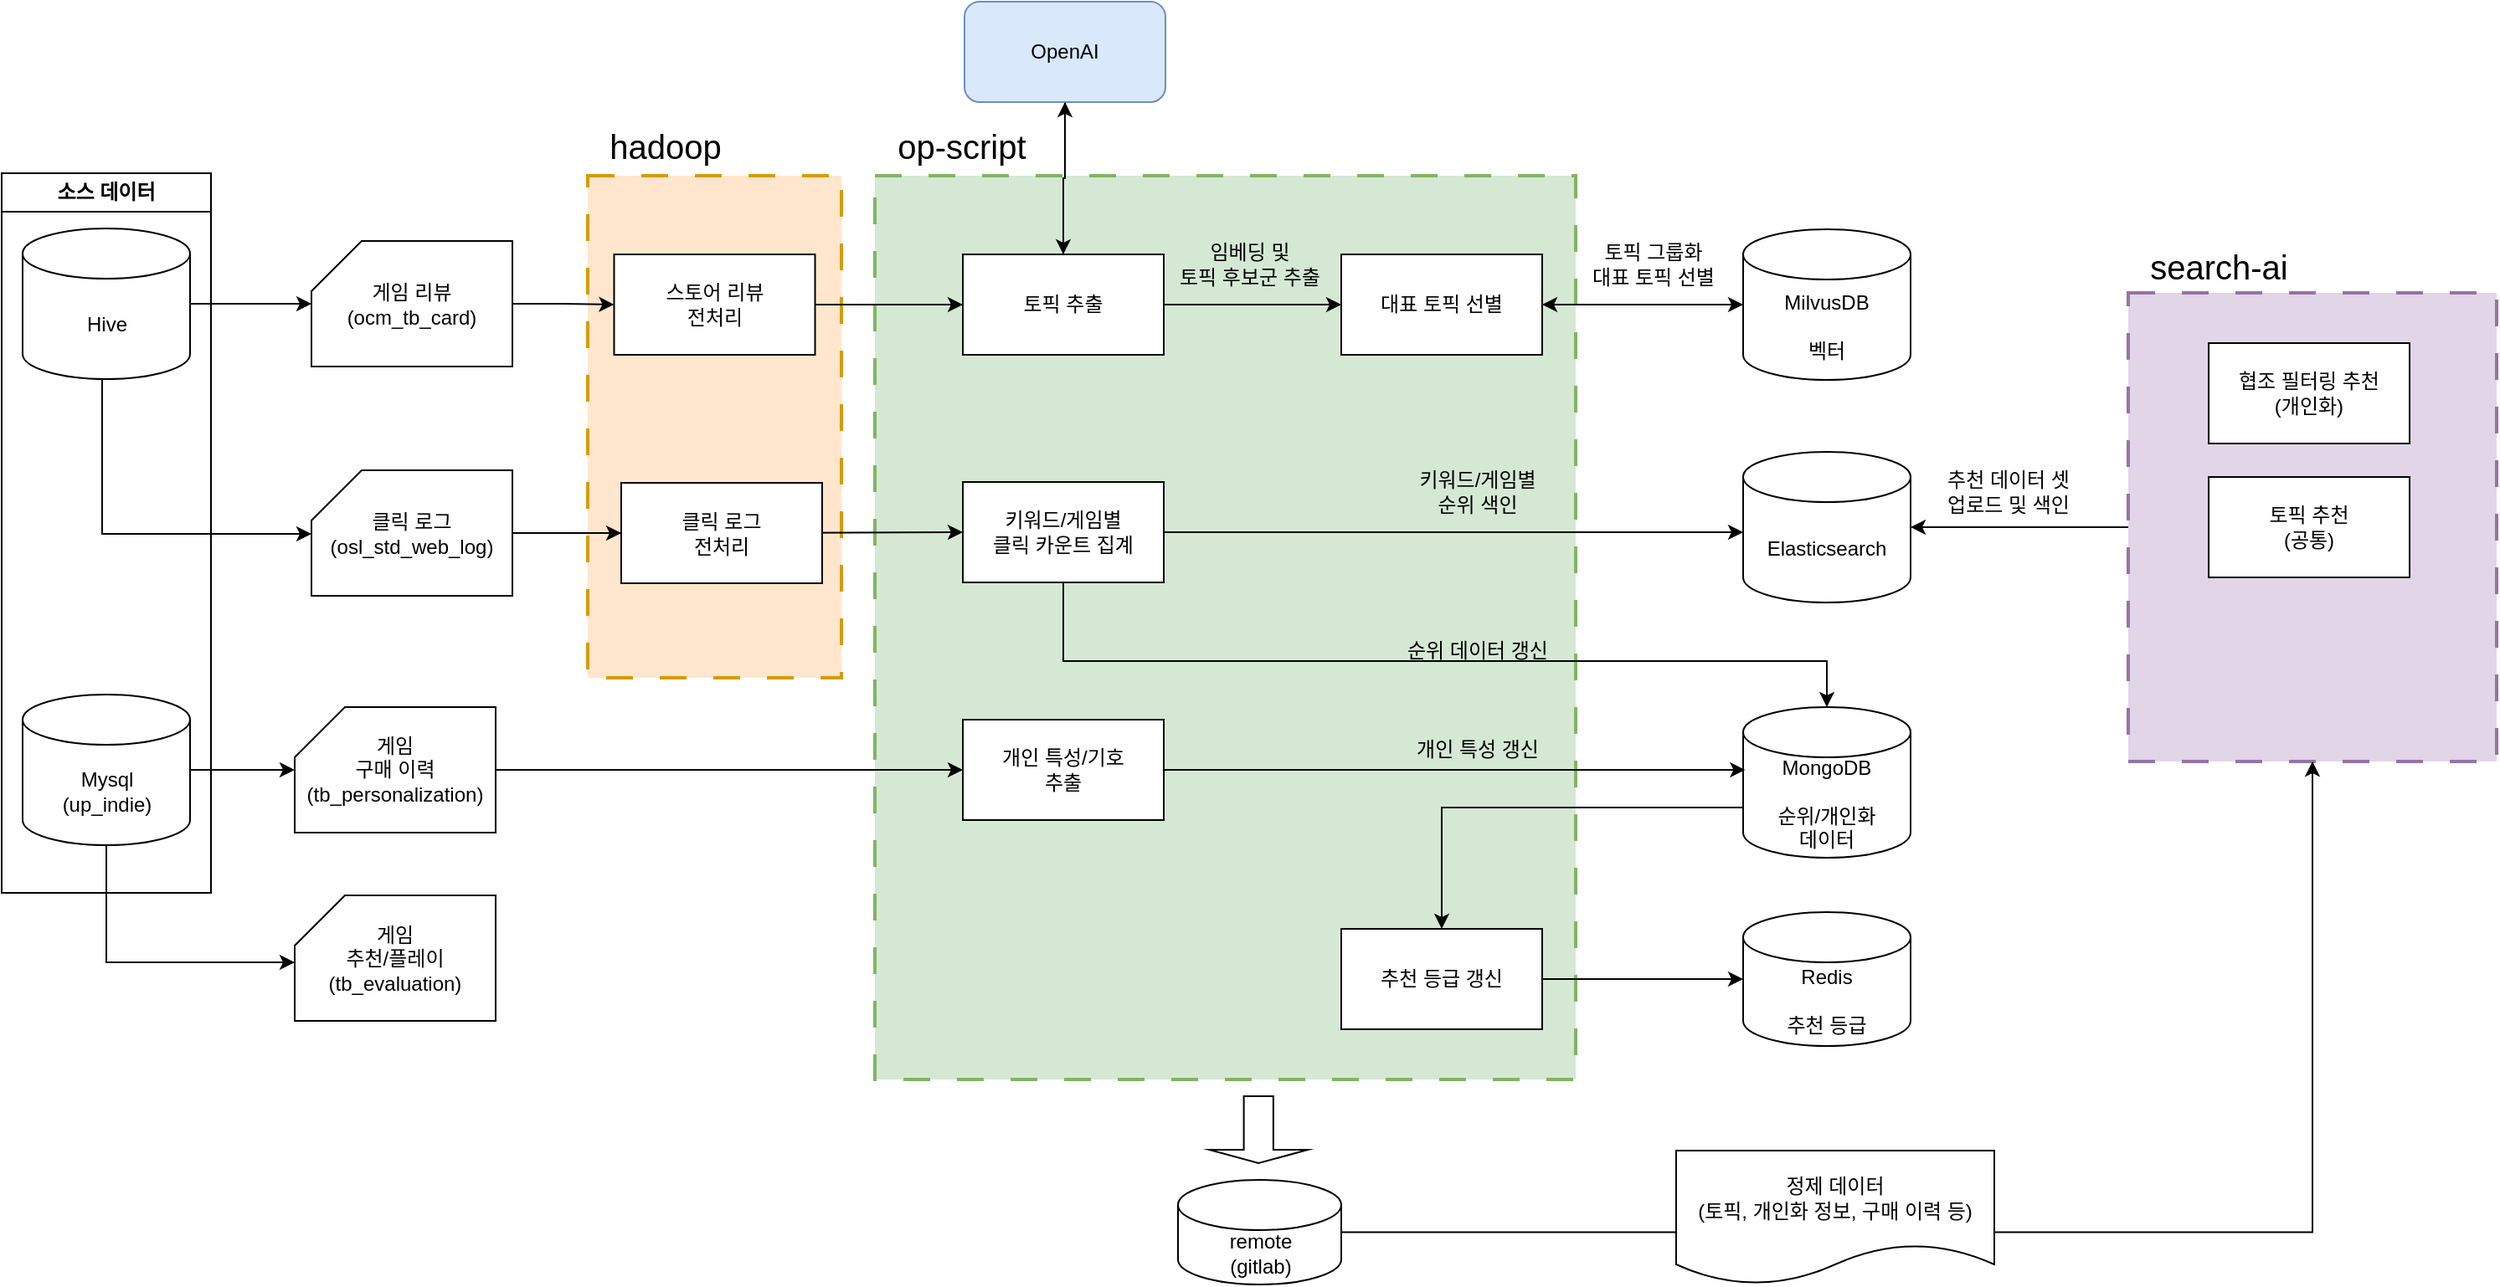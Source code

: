 <mxfile version="24.4.10" type="github">
  <diagram name="페이지-1" id="Xo60WXhOqq1Zgk5UR2Bl">
    <mxGraphModel dx="10771" dy="-413" grid="1" gridSize="10" guides="1" tooltips="1" connect="1" arrows="1" fold="1" page="1" pageScale="1" pageWidth="827" pageHeight="1169" math="0" shadow="0">
      <root>
        <mxCell id="0" />
        <mxCell id="1" parent="0" />
        <mxCell id="Ovc67wZVUR7TIE0coFnu-1" value="&lt;font style=&quot;font-size: 20px;&quot;&gt;&amp;nbsp; hadoop&lt;br&gt;&lt;br&gt;&lt;br&gt;&lt;br&gt;&lt;br&gt;&lt;br&gt;&lt;br&gt;&lt;br&gt;&lt;br&gt;&lt;br&gt;&lt;br&gt;&lt;br&gt;&lt;br&gt;&lt;br&gt;&lt;br&gt;&lt;/font&gt;" style="rounded=0;whiteSpace=wrap;html=1;dashed=1;dashPattern=8 8;strokeWidth=2;align=left;fillColor=#ffe6cc;strokeColor=#d79b00;" vertex="1" parent="1">
          <mxGeometry x="-8140" y="2200" width="151.5" height="300" as="geometry" />
        </mxCell>
        <mxCell id="Ovc67wZVUR7TIE0coFnu-2" value="&lt;font style=&quot;font-size: 20px;&quot;&gt;&amp;nbsp; op-script&lt;br&gt;&lt;br&gt;&lt;br&gt;&lt;br&gt;&lt;br&gt;&lt;br&gt;&lt;br&gt;&lt;br&gt;&lt;br&gt;&lt;br&gt;&lt;br&gt;&lt;br&gt;&lt;br&gt;&lt;br&gt;&lt;br&gt;&lt;br&gt;&lt;br&gt;&lt;br&gt;&lt;br&gt;&lt;br&gt;&lt;br&gt;&lt;br&gt;&lt;br&gt;&lt;br&gt;&lt;br&gt;&lt;/font&gt;" style="rounded=0;whiteSpace=wrap;html=1;dashed=1;dashPattern=8 8;strokeWidth=2;align=left;fillColor=#d5e8d4;strokeColor=#82b366;" vertex="1" parent="1">
          <mxGeometry x="-7968.5" y="2200" width="418.5" height="540" as="geometry" />
        </mxCell>
        <mxCell id="Ovc67wZVUR7TIE0coFnu-3" style="edgeStyle=orthogonalEdgeStyle;rounded=0;orthogonalLoop=1;jettySize=auto;html=1;entryX=1;entryY=0.5;entryDx=0;entryDy=0;" edge="1" parent="1" source="Ovc67wZVUR7TIE0coFnu-4" target="Ovc67wZVUR7TIE0coFnu-30">
          <mxGeometry relative="1" as="geometry" />
        </mxCell>
        <mxCell id="Ovc67wZVUR7TIE0coFnu-4" value="MilvusDB&lt;br&gt;&lt;br&gt;벡터" style="shape=cylinder3;whiteSpace=wrap;html=1;boundedLbl=1;backgroundOutline=1;size=15;" vertex="1" parent="1">
          <mxGeometry x="-7450" y="2232" width="100" height="90" as="geometry" />
        </mxCell>
        <mxCell id="Ovc67wZVUR7TIE0coFnu-5" value="&lt;font style=&quot;font-size: 20px;&quot;&gt;&amp;nbsp; search-ai&lt;br&gt;&lt;br&gt;&lt;br&gt;&lt;br&gt;&lt;br&gt;&lt;br&gt;&lt;br&gt;&lt;br&gt;&lt;br&gt;&lt;br&gt;&lt;br&gt;&lt;br&gt;&lt;br&gt;&lt;br&gt;&lt;/font&gt;" style="rounded=0;whiteSpace=wrap;html=1;dashed=1;dashPattern=8 8;strokeWidth=2;align=left;fillColor=#e1d5e7;strokeColor=#9673a6;" vertex="1" parent="1">
          <mxGeometry x="-7220" y="2270" width="220" height="280" as="geometry" />
        </mxCell>
        <mxCell id="Ovc67wZVUR7TIE0coFnu-6" value="소스 데이터" style="swimlane;whiteSpace=wrap;html=1;" vertex="1" parent="1">
          <mxGeometry x="-8490" y="2198.5" width="125" height="430" as="geometry" />
        </mxCell>
        <mxCell id="Ovc67wZVUR7TIE0coFnu-7" value="Hive" style="shape=cylinder3;whiteSpace=wrap;html=1;boundedLbl=1;backgroundOutline=1;size=15;" vertex="1" parent="Ovc67wZVUR7TIE0coFnu-6">
          <mxGeometry x="12.5" y="33" width="100" height="90" as="geometry" />
        </mxCell>
        <mxCell id="Ovc67wZVUR7TIE0coFnu-8" value="Mysql&lt;br&gt;(up_indie)" style="shape=cylinder3;whiteSpace=wrap;html=1;boundedLbl=1;backgroundOutline=1;size=15;" vertex="1" parent="Ovc67wZVUR7TIE0coFnu-6">
          <mxGeometry x="12.5" y="311.5" width="100" height="90" as="geometry" />
        </mxCell>
        <mxCell id="Ovc67wZVUR7TIE0coFnu-9" style="edgeStyle=orthogonalEdgeStyle;rounded=0;orthogonalLoop=1;jettySize=auto;html=1;entryX=0;entryY=0.5;entryDx=0;entryDy=0;" edge="1" parent="1" source="Ovc67wZVUR7TIE0coFnu-11" target="Ovc67wZVUR7TIE0coFnu-27">
          <mxGeometry relative="1" as="geometry" />
        </mxCell>
        <mxCell id="Ovc67wZVUR7TIE0coFnu-10" style="edgeStyle=orthogonalEdgeStyle;rounded=0;orthogonalLoop=1;jettySize=auto;html=1;entryX=0;entryY=0.5;entryDx=0;entryDy=0;" edge="1" parent="1" source="Ovc67wZVUR7TIE0coFnu-11" target="Ovc67wZVUR7TIE0coFnu-44">
          <mxGeometry relative="1" as="geometry" />
        </mxCell>
        <mxCell id="Ovc67wZVUR7TIE0coFnu-11" value="클릭 로그&lt;br&gt;(osl_std_web_log)" style="shape=card;whiteSpace=wrap;html=1;" vertex="1" parent="1">
          <mxGeometry x="-8305" y="2376" width="120" height="75" as="geometry" />
        </mxCell>
        <mxCell id="Ovc67wZVUR7TIE0coFnu-12" style="edgeStyle=orthogonalEdgeStyle;rounded=0;orthogonalLoop=1;jettySize=auto;html=1;" edge="1" parent="1" source="Ovc67wZVUR7TIE0coFnu-46" target="Ovc67wZVUR7TIE0coFnu-24">
          <mxGeometry relative="1" as="geometry" />
        </mxCell>
        <mxCell id="Ovc67wZVUR7TIE0coFnu-13" value="게임 리뷰&lt;br&gt;(ocm_tb_card)" style="shape=card;whiteSpace=wrap;html=1;" vertex="1" parent="1">
          <mxGeometry x="-8305" y="2239" width="120" height="75" as="geometry" />
        </mxCell>
        <mxCell id="Ovc67wZVUR7TIE0coFnu-14" style="edgeStyle=orthogonalEdgeStyle;rounded=0;orthogonalLoop=1;jettySize=auto;html=1;" edge="1" parent="1" source="Ovc67wZVUR7TIE0coFnu-15" target="Ovc67wZVUR7TIE0coFnu-36">
          <mxGeometry relative="1" as="geometry" />
        </mxCell>
        <mxCell id="Ovc67wZVUR7TIE0coFnu-15" value="게임&lt;br&gt;구매 이력&lt;br&gt;(tb_personalization)" style="shape=card;whiteSpace=wrap;html=1;" vertex="1" parent="1">
          <mxGeometry x="-8315" y="2517.5" width="120" height="75" as="geometry" />
        </mxCell>
        <mxCell id="Ovc67wZVUR7TIE0coFnu-16" value="게임 &lt;br&gt;추천/플레이&lt;br&gt;(tb_evaluation)" style="shape=card;whiteSpace=wrap;html=1;" vertex="1" parent="1">
          <mxGeometry x="-8315" y="2630" width="120" height="75" as="geometry" />
        </mxCell>
        <mxCell id="Ovc67wZVUR7TIE0coFnu-17" style="edgeStyle=orthogonalEdgeStyle;rounded=0;orthogonalLoop=1;jettySize=auto;html=1;" edge="1" parent="1" source="Ovc67wZVUR7TIE0coFnu-7" target="Ovc67wZVUR7TIE0coFnu-11">
          <mxGeometry relative="1" as="geometry">
            <Array as="points">
              <mxPoint x="-8430" y="2414" />
            </Array>
          </mxGeometry>
        </mxCell>
        <mxCell id="Ovc67wZVUR7TIE0coFnu-18" style="edgeStyle=orthogonalEdgeStyle;rounded=0;orthogonalLoop=1;jettySize=auto;html=1;" edge="1" parent="1" source="Ovc67wZVUR7TIE0coFnu-8" target="Ovc67wZVUR7TIE0coFnu-15">
          <mxGeometry relative="1" as="geometry" />
        </mxCell>
        <mxCell id="Ovc67wZVUR7TIE0coFnu-19" style="edgeStyle=orthogonalEdgeStyle;rounded=0;orthogonalLoop=1;jettySize=auto;html=1;exitX=0.5;exitY=1;exitDx=0;exitDy=0;exitPerimeter=0;" edge="1" parent="1" source="Ovc67wZVUR7TIE0coFnu-8" target="Ovc67wZVUR7TIE0coFnu-16">
          <mxGeometry relative="1" as="geometry">
            <Array as="points">
              <mxPoint x="-8427" y="2670" />
            </Array>
          </mxGeometry>
        </mxCell>
        <mxCell id="Ovc67wZVUR7TIE0coFnu-20" style="edgeStyle=orthogonalEdgeStyle;rounded=0;orthogonalLoop=1;jettySize=auto;html=1;" edge="1" parent="1" source="Ovc67wZVUR7TIE0coFnu-21" target="Ovc67wZVUR7TIE0coFnu-24">
          <mxGeometry relative="1" as="geometry" />
        </mxCell>
        <mxCell id="Ovc67wZVUR7TIE0coFnu-21" value="OpenAI" style="rounded=1;whiteSpace=wrap;html=1;fillColor=#dae8fc;strokeColor=#6c8ebf;" vertex="1" parent="1">
          <mxGeometry x="-7915" y="2096" width="120" height="60" as="geometry" />
        </mxCell>
        <mxCell id="Ovc67wZVUR7TIE0coFnu-22" style="edgeStyle=orthogonalEdgeStyle;rounded=0;orthogonalLoop=1;jettySize=auto;html=1;entryX=0.5;entryY=1;entryDx=0;entryDy=0;" edge="1" parent="1" source="Ovc67wZVUR7TIE0coFnu-24" target="Ovc67wZVUR7TIE0coFnu-21">
          <mxGeometry relative="1" as="geometry" />
        </mxCell>
        <mxCell id="Ovc67wZVUR7TIE0coFnu-23" style="edgeStyle=orthogonalEdgeStyle;rounded=0;orthogonalLoop=1;jettySize=auto;html=1;" edge="1" parent="1" source="Ovc67wZVUR7TIE0coFnu-24" target="Ovc67wZVUR7TIE0coFnu-30">
          <mxGeometry relative="1" as="geometry" />
        </mxCell>
        <mxCell id="Ovc67wZVUR7TIE0coFnu-24" value="토픽 추출" style="rounded=0;whiteSpace=wrap;html=1;fontSize=12;align=center;" vertex="1" parent="1">
          <mxGeometry x="-7916" y="2247" width="120" height="60" as="geometry" />
        </mxCell>
        <mxCell id="Ovc67wZVUR7TIE0coFnu-25" value="임베딩 및 &lt;br&gt;토픽 후보군 추출" style="text;html=1;strokeColor=none;fillColor=none;align=center;verticalAlign=middle;whiteSpace=wrap;rounded=0;" vertex="1" parent="1">
          <mxGeometry x="-7802.5" y="2220" width="115" height="65" as="geometry" />
        </mxCell>
        <mxCell id="Ovc67wZVUR7TIE0coFnu-26" style="edgeStyle=orthogonalEdgeStyle;rounded=0;orthogonalLoop=1;jettySize=auto;html=1;" edge="1" parent="1" source="Ovc67wZVUR7TIE0coFnu-27" target="Ovc67wZVUR7TIE0coFnu-32">
          <mxGeometry relative="1" as="geometry">
            <Array as="points">
              <mxPoint x="-7856" y="2490" />
              <mxPoint x="-7400" y="2490" />
            </Array>
          </mxGeometry>
        </mxCell>
        <mxCell id="Ovc67wZVUR7TIE0coFnu-27" value="키워드/게임별 &lt;br&gt;클릭 카운트 집계" style="rounded=0;whiteSpace=wrap;html=1;fontSize=12;align=center;" vertex="1" parent="1">
          <mxGeometry x="-7916" y="2383" width="120" height="60" as="geometry" />
        </mxCell>
        <mxCell id="Ovc67wZVUR7TIE0coFnu-28" value="토픽 그룹화&lt;br&gt;대표 토픽 선별" style="text;html=1;strokeColor=none;fillColor=none;align=center;verticalAlign=middle;whiteSpace=wrap;rounded=0;" vertex="1" parent="1">
          <mxGeometry x="-7561.5" y="2220" width="115" height="65" as="geometry" />
        </mxCell>
        <mxCell id="Ovc67wZVUR7TIE0coFnu-29" style="edgeStyle=orthogonalEdgeStyle;rounded=0;orthogonalLoop=1;jettySize=auto;html=1;" edge="1" parent="1" source="Ovc67wZVUR7TIE0coFnu-30" target="Ovc67wZVUR7TIE0coFnu-4">
          <mxGeometry relative="1" as="geometry" />
        </mxCell>
        <mxCell id="Ovc67wZVUR7TIE0coFnu-30" value="대표 토픽 선별" style="rounded=0;whiteSpace=wrap;html=1;fontSize=12;align=center;" vertex="1" parent="1">
          <mxGeometry x="-7690" y="2247" width="120" height="60" as="geometry" />
        </mxCell>
        <mxCell id="Ovc67wZVUR7TIE0coFnu-31" style="edgeStyle=orthogonalEdgeStyle;rounded=0;orthogonalLoop=1;jettySize=auto;html=1;exitX=0;exitY=0;exitDx=0;exitDy=60;exitPerimeter=0;" edge="1" parent="1" source="Ovc67wZVUR7TIE0coFnu-32" target="Ovc67wZVUR7TIE0coFnu-50">
          <mxGeometry relative="1" as="geometry" />
        </mxCell>
        <mxCell id="Ovc67wZVUR7TIE0coFnu-32" value="MongoDB&lt;br&gt;&lt;br&gt;순위/개인화 &lt;br&gt;데이터" style="shape=cylinder3;whiteSpace=wrap;html=1;boundedLbl=1;backgroundOutline=1;size=15;" vertex="1" parent="1">
          <mxGeometry x="-7450" y="2517.5" width="100" height="90" as="geometry" />
        </mxCell>
        <mxCell id="Ovc67wZVUR7TIE0coFnu-33" value="Elasticsearch" style="shape=cylinder3;whiteSpace=wrap;html=1;boundedLbl=1;backgroundOutline=1;size=15;" vertex="1" parent="1">
          <mxGeometry x="-7450" y="2365" width="100" height="90" as="geometry" />
        </mxCell>
        <mxCell id="Ovc67wZVUR7TIE0coFnu-34" style="edgeStyle=orthogonalEdgeStyle;rounded=0;orthogonalLoop=1;jettySize=auto;html=1;" edge="1" parent="1" source="Ovc67wZVUR7TIE0coFnu-7" target="Ovc67wZVUR7TIE0coFnu-13">
          <mxGeometry relative="1" as="geometry" />
        </mxCell>
        <mxCell id="Ovc67wZVUR7TIE0coFnu-35" value="순위 데이터 갱신" style="text;html=1;strokeColor=none;fillColor=none;align=center;verticalAlign=middle;whiteSpace=wrap;rounded=0;" vertex="1" parent="1">
          <mxGeometry x="-7666.5" y="2451" width="115" height="65" as="geometry" />
        </mxCell>
        <mxCell id="Ovc67wZVUR7TIE0coFnu-36" value="개인 특성/기호&lt;br&gt;추출" style="rounded=0;whiteSpace=wrap;html=1;fontSize=12;align=center;" vertex="1" parent="1">
          <mxGeometry x="-7916" y="2525" width="120" height="60" as="geometry" />
        </mxCell>
        <mxCell id="Ovc67wZVUR7TIE0coFnu-37" value="개인 특성 갱신" style="text;html=1;strokeColor=none;fillColor=none;align=center;verticalAlign=middle;whiteSpace=wrap;rounded=0;" vertex="1" parent="1">
          <mxGeometry x="-7666.5" y="2510" width="115" height="65" as="geometry" />
        </mxCell>
        <mxCell id="Ovc67wZVUR7TIE0coFnu-38" style="edgeStyle=orthogonalEdgeStyle;rounded=0;orthogonalLoop=1;jettySize=auto;html=1;" edge="1" parent="1" source="Ovc67wZVUR7TIE0coFnu-27">
          <mxGeometry relative="1" as="geometry">
            <mxPoint x="-7450" y="2413" as="targetPoint" />
          </mxGeometry>
        </mxCell>
        <mxCell id="Ovc67wZVUR7TIE0coFnu-39" value="키워드/게임별 &lt;br&gt;순위 색인" style="text;html=1;strokeColor=none;fillColor=none;align=center;verticalAlign=middle;whiteSpace=wrap;rounded=0;" vertex="1" parent="1">
          <mxGeometry x="-7666.5" y="2356" width="115" height="65" as="geometry" />
        </mxCell>
        <mxCell id="Ovc67wZVUR7TIE0coFnu-40" value="협조 필터링 추천&lt;br&gt;(개인화)" style="rounded=0;whiteSpace=wrap;html=1;fontSize=12;align=center;" vertex="1" parent="1">
          <mxGeometry x="-7172" y="2300" width="120" height="60" as="geometry" />
        </mxCell>
        <mxCell id="Ovc67wZVUR7TIE0coFnu-41" value="토픽 추천&lt;br&gt;(공통)" style="rounded=0;whiteSpace=wrap;html=1;fontSize=12;align=center;" vertex="1" parent="1">
          <mxGeometry x="-7172" y="2380" width="120" height="60" as="geometry" />
        </mxCell>
        <mxCell id="Ovc67wZVUR7TIE0coFnu-42" style="edgeStyle=orthogonalEdgeStyle;rounded=0;orthogonalLoop=1;jettySize=auto;html=1;entryX=0.5;entryY=1;entryDx=0;entryDy=0;" edge="1" parent="1" source="Ovc67wZVUR7TIE0coFnu-43" target="Ovc67wZVUR7TIE0coFnu-5">
          <mxGeometry relative="1" as="geometry" />
        </mxCell>
        <mxCell id="Ovc67wZVUR7TIE0coFnu-43" value="remote&lt;br&gt;(gitlab)" style="shape=cylinder3;whiteSpace=wrap;html=1;boundedLbl=1;backgroundOutline=1;size=15;" vertex="1" parent="1">
          <mxGeometry x="-7787.5" y="2800" width="97.5" height="62.5" as="geometry" />
        </mxCell>
        <mxCell id="Ovc67wZVUR7TIE0coFnu-44" value="클릭 로그&lt;br&gt;전처리" style="rounded=0;whiteSpace=wrap;html=1;fontSize=12;align=center;" vertex="1" parent="1">
          <mxGeometry x="-8120" y="2383.5" width="120" height="60" as="geometry" />
        </mxCell>
        <mxCell id="Ovc67wZVUR7TIE0coFnu-45" value="" style="edgeStyle=orthogonalEdgeStyle;rounded=0;orthogonalLoop=1;jettySize=auto;html=1;" edge="1" parent="1" source="Ovc67wZVUR7TIE0coFnu-13" target="Ovc67wZVUR7TIE0coFnu-46">
          <mxGeometry relative="1" as="geometry">
            <mxPoint x="-8150" y="2276" as="sourcePoint" />
            <mxPoint x="-7916" y="2277" as="targetPoint" />
          </mxGeometry>
        </mxCell>
        <mxCell id="Ovc67wZVUR7TIE0coFnu-46" value="스토어 리뷰&lt;br&gt;전처리" style="rounded=0;whiteSpace=wrap;html=1;fontSize=12;align=center;" vertex="1" parent="1">
          <mxGeometry x="-8124.25" y="2247" width="120" height="60" as="geometry" />
        </mxCell>
        <mxCell id="Ovc67wZVUR7TIE0coFnu-47" value="Redis&lt;br&gt;&lt;br&gt;추천 등급" style="shape=cylinder3;whiteSpace=wrap;html=1;boundedLbl=1;backgroundOutline=1;size=15;" vertex="1" parent="1">
          <mxGeometry x="-7450" y="2640" width="100" height="80" as="geometry" />
        </mxCell>
        <mxCell id="Ovc67wZVUR7TIE0coFnu-48" style="edgeStyle=orthogonalEdgeStyle;rounded=0;orthogonalLoop=1;jettySize=auto;html=1;entryX=0.012;entryY=0.417;entryDx=0;entryDy=0;entryPerimeter=0;" edge="1" parent="1" source="Ovc67wZVUR7TIE0coFnu-36" target="Ovc67wZVUR7TIE0coFnu-32">
          <mxGeometry relative="1" as="geometry" />
        </mxCell>
        <mxCell id="Ovc67wZVUR7TIE0coFnu-49" style="edgeStyle=orthogonalEdgeStyle;rounded=0;orthogonalLoop=1;jettySize=auto;html=1;" edge="1" parent="1" source="Ovc67wZVUR7TIE0coFnu-50" target="Ovc67wZVUR7TIE0coFnu-47">
          <mxGeometry relative="1" as="geometry" />
        </mxCell>
        <mxCell id="Ovc67wZVUR7TIE0coFnu-50" value="추천 등급 갱신" style="rounded=0;whiteSpace=wrap;html=1;fontSize=12;align=center;" vertex="1" parent="1">
          <mxGeometry x="-7690" y="2650" width="120" height="60" as="geometry" />
        </mxCell>
        <mxCell id="Ovc67wZVUR7TIE0coFnu-51" value="" style="shape=singleArrow;direction=south;whiteSpace=wrap;html=1;" vertex="1" parent="1">
          <mxGeometry x="-7768.75" y="2750" width="58.75" height="40" as="geometry" />
        </mxCell>
        <mxCell id="Ovc67wZVUR7TIE0coFnu-52" value="정제 데이터&lt;br&gt;(토픽, 개인화 정보, 구매 이력 등)" style="shape=document;whiteSpace=wrap;html=1;boundedLbl=1;" vertex="1" parent="1">
          <mxGeometry x="-7490" y="2782.5" width="190" height="80" as="geometry" />
        </mxCell>
        <mxCell id="Ovc67wZVUR7TIE0coFnu-53" style="edgeStyle=orthogonalEdgeStyle;rounded=0;orthogonalLoop=1;jettySize=auto;html=1;entryX=1;entryY=0.5;entryDx=0;entryDy=0;entryPerimeter=0;" edge="1" parent="1" source="Ovc67wZVUR7TIE0coFnu-5" target="Ovc67wZVUR7TIE0coFnu-33">
          <mxGeometry relative="1" as="geometry" />
        </mxCell>
        <mxCell id="Ovc67wZVUR7TIE0coFnu-54" value="추천 데이터 셋&lt;br&gt;업로드 및 색인" style="text;html=1;strokeColor=none;fillColor=none;align=center;verticalAlign=middle;whiteSpace=wrap;rounded=0;" vertex="1" parent="1">
          <mxGeometry x="-7349" y="2356" width="115" height="65" as="geometry" />
        </mxCell>
      </root>
    </mxGraphModel>
  </diagram>
</mxfile>

